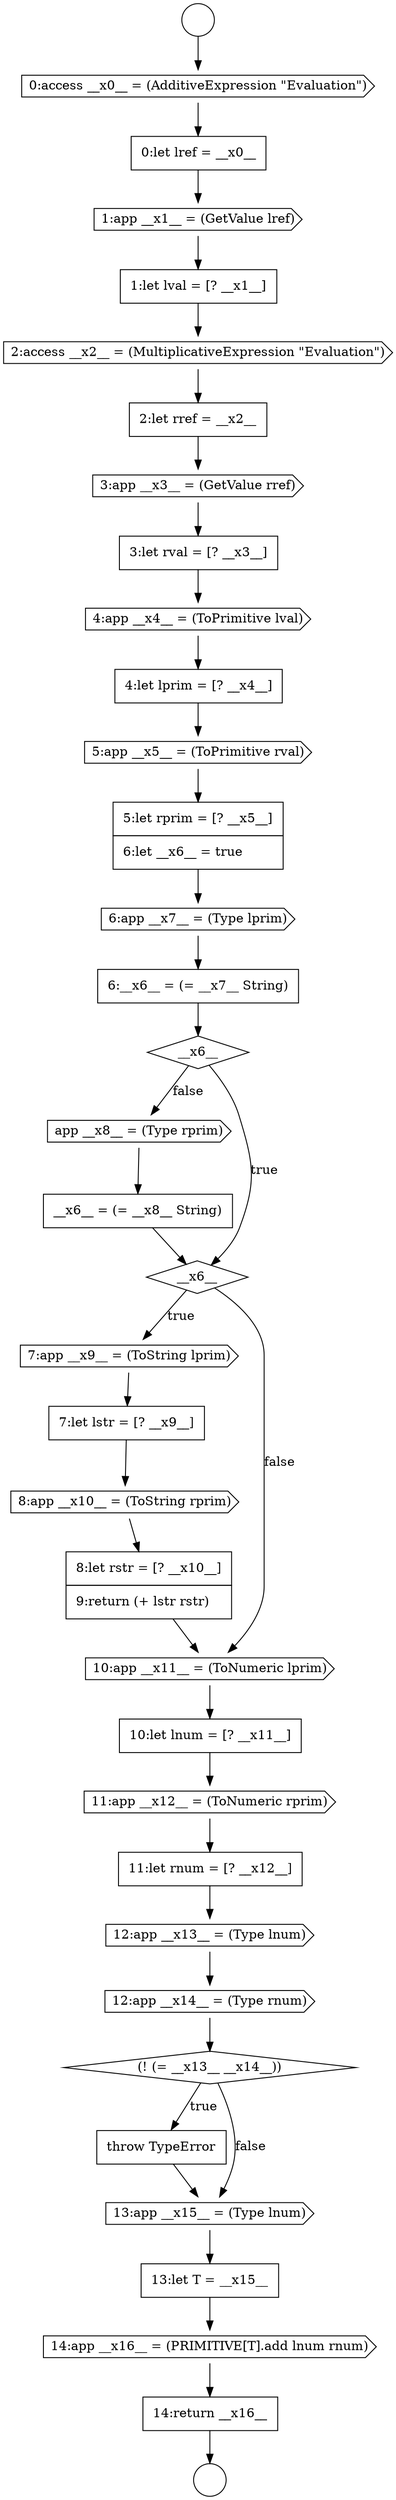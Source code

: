 digraph {
  node5260 [shape=none, margin=0, label=<<font color="black">
    <table border="0" cellborder="1" cellspacing="0" cellpadding="10">
      <tr><td align="left">throw TypeError</td></tr>
    </table>
  </font>> color="black" fillcolor="white" style=filled]
  node5257 [shape=cds, label=<<font color="black">12:app __x13__ = (Type lnum)</font>> color="black" fillcolor="white" style=filled]
  node5252 [shape=none, margin=0, label=<<font color="black">
    <table border="0" cellborder="1" cellspacing="0" cellpadding="10">
      <tr><td align="left">8:let rstr = [? __x10__]</td></tr>
      <tr><td align="left">9:return (+ lstr rstr)</td></tr>
    </table>
  </font>> color="black" fillcolor="white" style=filled]
  node5246 [shape=cds, label=<<font color="black">app __x8__ = (Type rprim)</font>> color="black" fillcolor="white" style=filled]
  node5249 [shape=cds, label=<<font color="black">7:app __x9__ = (ToString lprim)</font>> color="black" fillcolor="white" style=filled]
  node5239 [shape=cds, label=<<font color="black">4:app __x4__ = (ToPrimitive lval)</font>> color="black" fillcolor="white" style=filled]
  node5244 [shape=none, margin=0, label=<<font color="black">
    <table border="0" cellborder="1" cellspacing="0" cellpadding="10">
      <tr><td align="left">6:__x6__ = (= __x7__ String)</td></tr>
    </table>
  </font>> color="black" fillcolor="white" style=filled]
  node5240 [shape=none, margin=0, label=<<font color="black">
    <table border="0" cellborder="1" cellspacing="0" cellpadding="10">
      <tr><td align="left">4:let lprim = [? __x4__]</td></tr>
    </table>
  </font>> color="black" fillcolor="white" style=filled]
  node5251 [shape=cds, label=<<font color="black">8:app __x10__ = (ToString rprim)</font>> color="black" fillcolor="white" style=filled]
  node5236 [shape=none, margin=0, label=<<font color="black">
    <table border="0" cellborder="1" cellspacing="0" cellpadding="10">
      <tr><td align="left">2:let rref = __x2__</td></tr>
    </table>
  </font>> color="black" fillcolor="white" style=filled]
  node5242 [shape=none, margin=0, label=<<font color="black">
    <table border="0" cellborder="1" cellspacing="0" cellpadding="10">
      <tr><td align="left">5:let rprim = [? __x5__]</td></tr>
      <tr><td align="left">6:let __x6__ = true</td></tr>
    </table>
  </font>> color="black" fillcolor="white" style=filled]
  node5237 [shape=cds, label=<<font color="black">3:app __x3__ = (GetValue rref)</font>> color="black" fillcolor="white" style=filled]
  node5231 [shape=cds, label=<<font color="black">0:access __x0__ = (AdditiveExpression &quot;Evaluation&quot;)</font>> color="black" fillcolor="white" style=filled]
  node5256 [shape=none, margin=0, label=<<font color="black">
    <table border="0" cellborder="1" cellspacing="0" cellpadding="10">
      <tr><td align="left">11:let rnum = [? __x12__]</td></tr>
    </table>
  </font>> color="black" fillcolor="white" style=filled]
  node5264 [shape=none, margin=0, label=<<font color="black">
    <table border="0" cellborder="1" cellspacing="0" cellpadding="10">
      <tr><td align="left">14:return __x16__</td></tr>
    </table>
  </font>> color="black" fillcolor="white" style=filled]
  node5259 [shape=diamond, label=<<font color="black">(! (= __x13__ __x14__))</font>> color="black" fillcolor="white" style=filled]
  node5238 [shape=none, margin=0, label=<<font color="black">
    <table border="0" cellborder="1" cellspacing="0" cellpadding="10">
      <tr><td align="left">3:let rval = [? __x3__]</td></tr>
    </table>
  </font>> color="black" fillcolor="white" style=filled]
  node5233 [shape=cds, label=<<font color="black">1:app __x1__ = (GetValue lref)</font>> color="black" fillcolor="white" style=filled]
  node5253 [shape=cds, label=<<font color="black">10:app __x11__ = (ToNumeric lprim)</font>> color="black" fillcolor="white" style=filled]
  node5263 [shape=cds, label=<<font color="black">14:app __x16__ = (PRIMITIVE[T].add lnum rnum)</font>> color="black" fillcolor="white" style=filled]
  node5234 [shape=none, margin=0, label=<<font color="black">
    <table border="0" cellborder="1" cellspacing="0" cellpadding="10">
      <tr><td align="left">1:let lval = [? __x1__]</td></tr>
    </table>
  </font>> color="black" fillcolor="white" style=filled]
  node5245 [shape=diamond, label=<<font color="black">__x6__</font>> color="black" fillcolor="white" style=filled]
  node5230 [shape=circle label=" " color="black" fillcolor="white" style=filled]
  node5241 [shape=cds, label=<<font color="black">5:app __x5__ = (ToPrimitive rval)</font>> color="black" fillcolor="white" style=filled]
  node5254 [shape=none, margin=0, label=<<font color="black">
    <table border="0" cellborder="1" cellspacing="0" cellpadding="10">
      <tr><td align="left">10:let lnum = [? __x11__]</td></tr>
    </table>
  </font>> color="black" fillcolor="white" style=filled]
  node5248 [shape=diamond, label=<<font color="black">__x6__</font>> color="black" fillcolor="white" style=filled]
  node5229 [shape=circle label=" " color="black" fillcolor="white" style=filled]
  node5250 [shape=none, margin=0, label=<<font color="black">
    <table border="0" cellborder="1" cellspacing="0" cellpadding="10">
      <tr><td align="left">7:let lstr = [? __x9__]</td></tr>
    </table>
  </font>> color="black" fillcolor="white" style=filled]
  node5262 [shape=none, margin=0, label=<<font color="black">
    <table border="0" cellborder="1" cellspacing="0" cellpadding="10">
      <tr><td align="left">13:let T = __x15__</td></tr>
    </table>
  </font>> color="black" fillcolor="white" style=filled]
  node5235 [shape=cds, label=<<font color="black">2:access __x2__ = (MultiplicativeExpression &quot;Evaluation&quot;)</font>> color="black" fillcolor="white" style=filled]
  node5258 [shape=cds, label=<<font color="black">12:app __x14__ = (Type rnum)</font>> color="black" fillcolor="white" style=filled]
  node5243 [shape=cds, label=<<font color="black">6:app __x7__ = (Type lprim)</font>> color="black" fillcolor="white" style=filled]
  node5232 [shape=none, margin=0, label=<<font color="black">
    <table border="0" cellborder="1" cellspacing="0" cellpadding="10">
      <tr><td align="left">0:let lref = __x0__</td></tr>
    </table>
  </font>> color="black" fillcolor="white" style=filled]
  node5247 [shape=none, margin=0, label=<<font color="black">
    <table border="0" cellborder="1" cellspacing="0" cellpadding="10">
      <tr><td align="left">__x6__ = (= __x8__ String)</td></tr>
    </table>
  </font>> color="black" fillcolor="white" style=filled]
  node5261 [shape=cds, label=<<font color="black">13:app __x15__ = (Type lnum)</font>> color="black" fillcolor="white" style=filled]
  node5255 [shape=cds, label=<<font color="black">11:app __x12__ = (ToNumeric rprim)</font>> color="black" fillcolor="white" style=filled]
  node5253 -> node5254 [ color="black"]
  node5232 -> node5233 [ color="black"]
  node5236 -> node5237 [ color="black"]
  node5237 -> node5238 [ color="black"]
  node5254 -> node5255 [ color="black"]
  node5247 -> node5248 [ color="black"]
  node5255 -> node5256 [ color="black"]
  node5245 -> node5248 [label=<<font color="black">true</font>> color="black"]
  node5245 -> node5246 [label=<<font color="black">false</font>> color="black"]
  node5257 -> node5258 [ color="black"]
  node5249 -> node5250 [ color="black"]
  node5246 -> node5247 [ color="black"]
  node5234 -> node5235 [ color="black"]
  node5256 -> node5257 [ color="black"]
  node5235 -> node5236 [ color="black"]
  node5264 -> node5230 [ color="black"]
  node5241 -> node5242 [ color="black"]
  node5252 -> node5253 [ color="black"]
  node5261 -> node5262 [ color="black"]
  node5229 -> node5231 [ color="black"]
  node5239 -> node5240 [ color="black"]
  node5233 -> node5234 [ color="black"]
  node5240 -> node5241 [ color="black"]
  node5231 -> node5232 [ color="black"]
  node5238 -> node5239 [ color="black"]
  node5262 -> node5263 [ color="black"]
  node5248 -> node5249 [label=<<font color="black">true</font>> color="black"]
  node5248 -> node5253 [label=<<font color="black">false</font>> color="black"]
  node5260 -> node5261 [ color="black"]
  node5250 -> node5251 [ color="black"]
  node5244 -> node5245 [ color="black"]
  node5259 -> node5260 [label=<<font color="black">true</font>> color="black"]
  node5259 -> node5261 [label=<<font color="black">false</font>> color="black"]
  node5243 -> node5244 [ color="black"]
  node5242 -> node5243 [ color="black"]
  node5263 -> node5264 [ color="black"]
  node5258 -> node5259 [ color="black"]
  node5251 -> node5252 [ color="black"]
}
